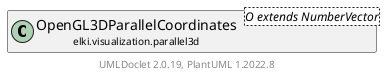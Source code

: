 @startuml
    remove .*\.(Instance|Par|Parameterizer|Factory)$
    set namespaceSeparator none
    hide empty fields
    hide empty methods

    class "<size:14>OpenGL3DParallelCoordinates.Par\n<size:10>elki.visualization.parallel3d" as elki.visualization.parallel3d.OpenGL3DParallelCoordinates.Par<O extends NumberVector> {
        {static} +LAYOUT_ID: OptionID
        ~layout: Layouter3DPC<O extends NumberVector>
        +configure(Parameterization): void
        +make(): OpenGL3DParallelCoordinates<O extends NumberVector>
    }

    interface "<size:14>Parameterizer\n<size:10>elki.utilities.optionhandling" as elki.utilities.optionhandling.Parameterizer [[../../utilities/optionhandling/Parameterizer.html]] {
        {abstract} +make(): Object
    }
    class "<size:14>OpenGL3DParallelCoordinates\n<size:10>elki.visualization.parallel3d" as elki.visualization.parallel3d.OpenGL3DParallelCoordinates<O extends NumberVector> [[OpenGL3DParallelCoordinates.html]]

    elki.utilities.optionhandling.Parameterizer <|.. elki.visualization.parallel3d.OpenGL3DParallelCoordinates.Par
    elki.visualization.parallel3d.OpenGL3DParallelCoordinates +-- elki.visualization.parallel3d.OpenGL3DParallelCoordinates.Par

    center footer UMLDoclet 2.0.19, PlantUML 1.2022.8
@enduml
